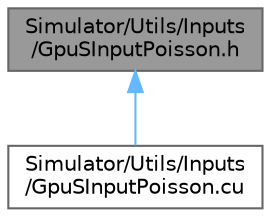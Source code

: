 digraph "Simulator/Utils/Inputs/GpuSInputPoisson.h"
{
 // LATEX_PDF_SIZE
  bgcolor="transparent";
  edge [fontname=Helvetica,fontsize=10,labelfontname=Helvetica,labelfontsize=10];
  node [fontname=Helvetica,fontsize=10,shape=box,height=0.2,width=0.4];
  Node1 [id="Node000001",label="Simulator/Utils/Inputs\l/GpuSInputPoisson.h",height=0.2,width=0.4,color="gray40", fillcolor="grey60", style="filled", fontcolor="black",tooltip="A class that performs stimulus input (implementation Poisson on GPU)."];
  Node1 -> Node2 [id="edge1_Node000001_Node000002",dir="back",color="steelblue1",style="solid",tooltip=" "];
  Node2 [id="Node000002",label="Simulator/Utils/Inputs\l/GpuSInputPoisson.cu",height=0.2,width=0.4,color="grey40", fillcolor="white", style="filled",URL="$_gpu_s_input_poisson_8cu.html",tooltip="A class that performs stimulus input (implementation Poisson) on GPU."];
}
